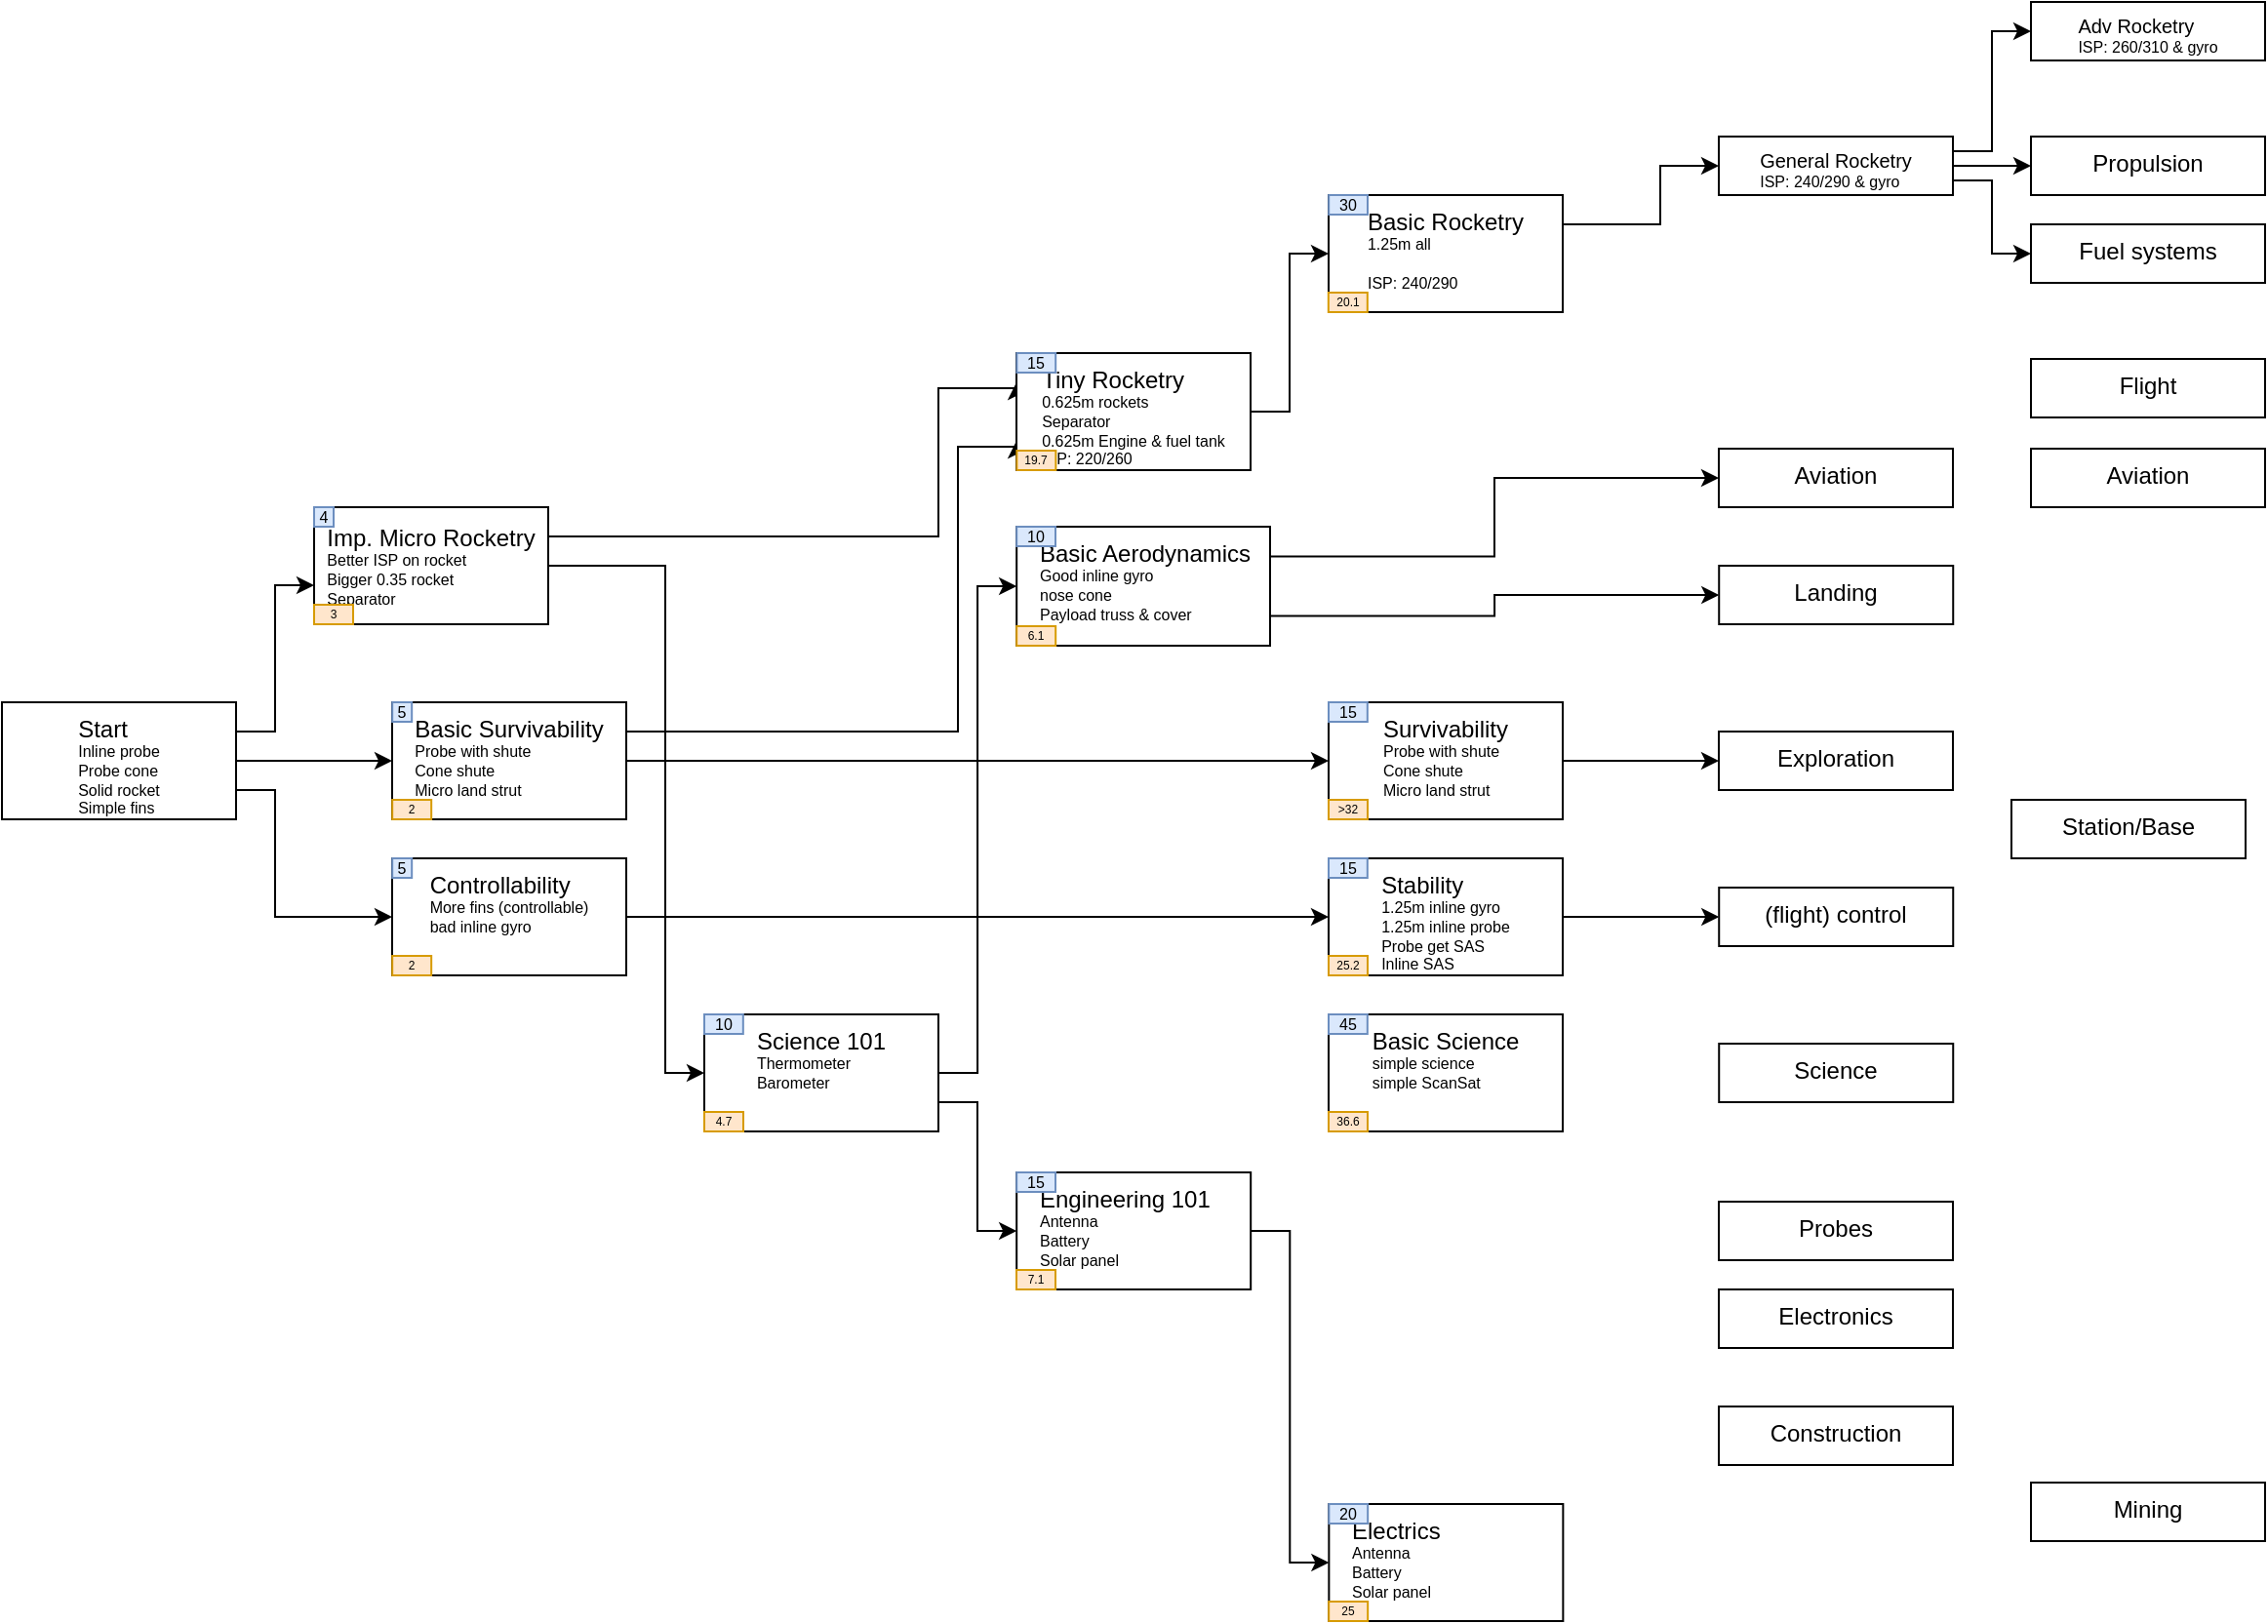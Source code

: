 <mxfile version="13.0.3" type="device"><diagram id="qAP9eqp5qGSq3zVSb45L" name="Page-1"><mxGraphModel dx="2035" dy="685" grid="1" gridSize="10" guides="1" tooltips="1" connect="1" arrows="1" fold="1" page="1" pageScale="1" pageWidth="850" pageHeight="1100" math="0" shadow="0"><root><mxCell id="0"/><mxCell id="1" parent="0"/><mxCell id="uz9QeUr21c_RRG8H6Eyg-1" style="edgeStyle=orthogonalEdgeStyle;rounded=0;orthogonalLoop=1;jettySize=auto;html=1;exitX=1;exitY=0.75;exitDx=0;exitDy=0;entryX=0;entryY=0.5;entryDx=0;entryDy=0;strokeColor=#000000;" parent="1" source="uz9QeUr21c_RRG8H6Eyg-5" target="uz9QeUr21c_RRG8H6Eyg-7" edge="1"><mxGeometry relative="1" as="geometry"><Array as="points"><mxPoint y="474"/><mxPoint y="539"/></Array></mxGeometry></mxCell><mxCell id="uz9QeUr21c_RRG8H6Eyg-2" style="edgeStyle=orthogonalEdgeStyle;rounded=0;orthogonalLoop=1;jettySize=auto;html=1;exitX=1;exitY=0.5;exitDx=0;exitDy=0;entryX=0;entryY=0.5;entryDx=0;entryDy=0;strokeColor=#000000;" parent="1" source="uz9QeUr21c_RRG8H6Eyg-5" target="uz9QeUr21c_RRG8H6Eyg-10" edge="1"><mxGeometry relative="1" as="geometry"><Array as="points"><mxPoint x="30" y="459"/><mxPoint x="30" y="459"/></Array></mxGeometry></mxCell><mxCell id="uz9QeUr21c_RRG8H6Eyg-3" style="edgeStyle=orthogonalEdgeStyle;rounded=0;orthogonalLoop=1;jettySize=auto;html=1;exitX=1;exitY=0.5;exitDx=0;exitDy=0;entryX=0;entryY=0.5;entryDx=0;entryDy=0;strokeColor=#000000;" parent="1" source="uz9QeUr21c_RRG8H6Eyg-12" target="uz9QeUr21c_RRG8H6Eyg-15" edge="1"><mxGeometry relative="1" as="geometry"><Array as="points"><mxPoint x="200" y="359"/><mxPoint x="200" y="619"/></Array></mxGeometry></mxCell><mxCell id="uz9QeUr21c_RRG8H6Eyg-4" style="edgeStyle=orthogonalEdgeStyle;rounded=0;orthogonalLoop=1;jettySize=auto;html=1;exitX=1;exitY=0.25;exitDx=0;exitDy=0;strokeColor=#000000;" parent="1" source="uz9QeUr21c_RRG8H6Eyg-5" target="uz9QeUr21c_RRG8H6Eyg-12" edge="1"><mxGeometry relative="1" as="geometry"><Array as="points"><mxPoint y="444"/><mxPoint y="369"/></Array></mxGeometry></mxCell><mxCell id="uz9QeUr21c_RRG8H6Eyg-5" value="&lt;div style=&quot;text-align: left&quot;&gt;&lt;font style=&quot;font-size: 12px&quot;&gt;Start&lt;/font&gt;&lt;/div&gt;&lt;span style=&quot;text-align: left&quot;&gt;Inline probe&lt;br&gt;&lt;/span&gt;&lt;div style=&quot;text-align: left ; font-size: 8px&quot;&gt;&lt;font style=&quot;font-size: 8px&quot;&gt;&lt;font style=&quot;font-size: 8px&quot;&gt;Probe cone&lt;/font&gt;&lt;br style=&quot;font-size: 8px&quot;&gt;&lt;/font&gt;&lt;/div&gt;&lt;div style=&quot;text-align: left ; font-size: 8px&quot;&gt;&lt;font style=&quot;font-size: 8px&quot;&gt;&lt;font style=&quot;font-size: 8px&quot;&gt;Solid rocket&lt;/font&gt;&lt;/font&gt;&lt;/div&gt;&lt;div style=&quot;text-align: left ; font-size: 8px&quot;&gt;&lt;font style=&quot;font-size: 8px&quot;&gt;&lt;font style=&quot;font-size: 8px&quot;&gt;Simple fins&lt;/font&gt;&lt;/font&gt;&lt;/div&gt;" style="rounded=0;whiteSpace=wrap;html=1;fontSize=8;verticalAlign=top;" parent="1" vertex="1"><mxGeometry x="-140" y="429" width="120" height="60" as="geometry"/></mxCell><mxCell id="uz9QeUr21c_RRG8H6Eyg-6" style="edgeStyle=orthogonalEdgeStyle;rounded=0;orthogonalLoop=1;jettySize=auto;html=1;exitX=1;exitY=0.5;exitDx=0;exitDy=0;entryX=0;entryY=0.5;entryDx=0;entryDy=0;" parent="1" source="uz9QeUr21c_RRG8H6Eyg-7" target="uz9QeUr21c_RRG8H6Eyg-24" edge="1"><mxGeometry relative="1" as="geometry"/></mxCell><mxCell id="uz9QeUr21c_RRG8H6Eyg-7" value="&lt;div style=&quot;text-align: left&quot;&gt;&lt;span style=&quot;font-size: 12px&quot;&gt;Controllability&lt;/span&gt;&lt;/div&gt;&lt;div style=&quot;text-align: left ; font-size: 8px&quot;&gt;&lt;font style=&quot;font-size: 8px&quot;&gt;More fins (controllable)&lt;/font&gt;&lt;/div&gt;&lt;div style=&quot;text-align: left ; font-size: 8px&quot;&gt;&lt;font style=&quot;font-size: 8px&quot;&gt;bad inline gyro&lt;/font&gt;&lt;/div&gt;&lt;div style=&quot;text-align: left ; font-size: 8px&quot;&gt;&lt;br&gt;&lt;/div&gt;" style="rounded=0;whiteSpace=wrap;html=1;align=center;labelPosition=center;verticalLabelPosition=middle;verticalAlign=top;fontSize=8;" parent="1" vertex="1"><mxGeometry x="60" y="509" width="120" height="60" as="geometry"/></mxCell><mxCell id="uz9QeUr21c_RRG8H6Eyg-8" style="edgeStyle=orthogonalEdgeStyle;rounded=0;orthogonalLoop=1;jettySize=auto;html=1;exitX=1;exitY=0.25;exitDx=0;exitDy=0;entryX=0;entryY=0.75;entryDx=0;entryDy=0;" parent="1" source="uz9QeUr21c_RRG8H6Eyg-10" target="uz9QeUr21c_RRG8H6Eyg-19" edge="1"><mxGeometry relative="1" as="geometry"><Array as="points"><mxPoint x="350" y="444"/><mxPoint x="350" y="298"/></Array></mxGeometry></mxCell><mxCell id="uz9QeUr21c_RRG8H6Eyg-9" style="edgeStyle=orthogonalEdgeStyle;rounded=0;orthogonalLoop=1;jettySize=auto;html=1;exitX=1;exitY=0.5;exitDx=0;exitDy=0;entryX=0;entryY=0.5;entryDx=0;entryDy=0;" parent="1" source="uz9QeUr21c_RRG8H6Eyg-10" target="uz9QeUr21c_RRG8H6Eyg-26" edge="1"><mxGeometry relative="1" as="geometry"><mxPoint x="350" y="469" as="targetPoint"/></mxGeometry></mxCell><mxCell id="uz9QeUr21c_RRG8H6Eyg-10" value="&lt;div style=&quot;text-align: left&quot;&gt;&lt;font style=&quot;font-size: 12px&quot;&gt;Basic Survivability&lt;/font&gt;&lt;/div&gt;&lt;div style=&quot;text-align: left ; font-size: 8px&quot;&gt;&lt;font style=&quot;font-size: 8px&quot;&gt;Probe with shute&lt;/font&gt;&lt;/div&gt;&lt;div style=&quot;text-align: left ; font-size: 8px&quot;&gt;&lt;font style=&quot;font-size: 8px&quot;&gt;Cone shute&lt;/font&gt;&lt;br style=&quot;font-size: 8px&quot;&gt;&lt;/div&gt;&lt;font style=&quot;font-size: 8px&quot;&gt;&lt;div style=&quot;text-align: left&quot;&gt;&lt;span&gt;Micro land strut&lt;/span&gt;&lt;/div&gt;&lt;/font&gt;" style="rounded=0;whiteSpace=wrap;html=1;fontSize=8;verticalAlign=top;" parent="1" vertex="1"><mxGeometry x="60" y="429" width="120" height="60" as="geometry"/></mxCell><mxCell id="uz9QeUr21c_RRG8H6Eyg-11" style="edgeStyle=orthogonalEdgeStyle;rounded=0;orthogonalLoop=1;jettySize=auto;html=1;exitX=1;exitY=0.25;exitDx=0;exitDy=0;strokeColor=#000000;fontSize=8;entryX=0;entryY=0.25;entryDx=0;entryDy=0;" parent="1" source="uz9QeUr21c_RRG8H6Eyg-12" target="uz9QeUr21c_RRG8H6Eyg-19" edge="1"><mxGeometry relative="1" as="geometry"><mxPoint x="350" y="354" as="targetPoint"/><Array as="points"><mxPoint x="340" y="344"/><mxPoint x="340" y="268"/></Array></mxGeometry></mxCell><mxCell id="uz9QeUr21c_RRG8H6Eyg-12" value="&lt;div style=&quot;text-align: left&quot;&gt;&lt;font style=&quot;font-size: 12px&quot;&gt;Imp. Micro Rocketry&lt;/font&gt;&lt;/div&gt;&lt;div style=&quot;text-align: left ; font-size: 8px&quot;&gt;&lt;font style=&quot;font-size: 8px&quot;&gt;Better ISP on rocket&lt;/font&gt;&lt;/div&gt;&lt;div style=&quot;text-align: left ; font-size: 8px&quot;&gt;Bigger 0.35 rocket&lt;/div&gt;&lt;div style=&quot;text-align: left ; font-size: 8px&quot;&gt;&lt;font style=&quot;font-size: 8px&quot;&gt;Separator&lt;/font&gt;&lt;/div&gt;" style="rounded=0;whiteSpace=wrap;html=1;fontSize=8;verticalAlign=middle;" parent="1" vertex="1"><mxGeometry x="20" y="329" width="120" height="60" as="geometry"/></mxCell><mxCell id="uz9QeUr21c_RRG8H6Eyg-13" style="edgeStyle=orthogonalEdgeStyle;rounded=0;orthogonalLoop=1;jettySize=auto;html=1;exitX=1;exitY=0.5;exitDx=0;exitDy=0;entryX=0;entryY=0.5;entryDx=0;entryDy=0;" parent="1" source="uz9QeUr21c_RRG8H6Eyg-15" target="uz9QeUr21c_RRG8H6Eyg-44" edge="1"><mxGeometry relative="1" as="geometry"/></mxCell><mxCell id="uz9QeUr21c_RRG8H6Eyg-14" style="edgeStyle=orthogonalEdgeStyle;rounded=0;orthogonalLoop=1;jettySize=auto;html=1;exitX=1;exitY=0.75;exitDx=0;exitDy=0;entryX=0;entryY=0.5;entryDx=0;entryDy=0;" parent="1" source="uz9QeUr21c_RRG8H6Eyg-15" target="uz9QeUr21c_RRG8H6Eyg-45" edge="1"><mxGeometry relative="1" as="geometry"><Array as="points"><mxPoint x="360" y="634"/><mxPoint x="360" y="700"/></Array></mxGeometry></mxCell><mxCell id="uz9QeUr21c_RRG8H6Eyg-15" value="&lt;div style=&quot;text-align: left&quot;&gt;&lt;span style=&quot;font-size: 12px&quot;&gt;Science 101&lt;/span&gt;&lt;/div&gt;&lt;div style=&quot;text-align: left ; font-size: 8px&quot;&gt;Thermometer&lt;/div&gt;&lt;div style=&quot;text-align: left ; font-size: 8px&quot;&gt;Barometer&lt;/div&gt;" style="rounded=0;whiteSpace=wrap;html=1;fontSize=8;verticalAlign=top;align=center;" parent="1" vertex="1"><mxGeometry x="220" y="589" width="120" height="60" as="geometry"/></mxCell><mxCell id="uz9QeUr21c_RRG8H6Eyg-16" style="edgeStyle=orthogonalEdgeStyle;rounded=0;orthogonalLoop=1;jettySize=auto;html=1;exitX=1;exitY=0.25;exitDx=0;exitDy=0;entryX=0;entryY=0.5;entryDx=0;entryDy=0;" parent="1" source="uz9QeUr21c_RRG8H6Eyg-17" target="uz9QeUr21c_RRG8H6Eyg-31" edge="1"><mxGeometry relative="1" as="geometry"><Array as="points"><mxPoint x="710" y="184"/><mxPoint x="710" y="154"/></Array></mxGeometry></mxCell><mxCell id="uz9QeUr21c_RRG8H6Eyg-17" value="&lt;div style=&quot;text-align: left&quot;&gt;&lt;font style=&quot;font-size: 12px&quot;&gt;Basic Rocketry&lt;/font&gt;&lt;/div&gt;&lt;div style=&quot;text-align: left ; font-size: 8px&quot;&gt;&lt;font style=&quot;font-size: 8px&quot;&gt;1.25m all&lt;/font&gt;&lt;/div&gt;&lt;div style=&quot;text-align: left ; font-size: 8px&quot;&gt;&lt;br&gt;&lt;/div&gt;&lt;div style=&quot;text-align: left ; font-size: 8px&quot;&gt;ISP: 240/290&lt;/div&gt;" style="rounded=0;whiteSpace=wrap;html=1;fontSize=8;verticalAlign=top;" parent="1" vertex="1"><mxGeometry x="540" y="169" width="120" height="60" as="geometry"/></mxCell><mxCell id="uz9QeUr21c_RRG8H6Eyg-18" style="edgeStyle=orthogonalEdgeStyle;rounded=0;orthogonalLoop=1;jettySize=auto;html=1;exitX=1;exitY=0.5;exitDx=0;exitDy=0;entryX=0;entryY=0.5;entryDx=0;entryDy=0;strokeColor=#000000;fontSize=8;" parent="1" source="uz9QeUr21c_RRG8H6Eyg-19" target="uz9QeUr21c_RRG8H6Eyg-17" edge="1"><mxGeometry relative="1" as="geometry"/></mxCell><mxCell id="uz9QeUr21c_RRG8H6Eyg-19" value="&lt;div style=&quot;text-align: left&quot;&gt;&lt;font style=&quot;font-size: 12px&quot;&gt;Tiny Rocketry&lt;/font&gt;&lt;/div&gt;&lt;div style=&quot;text-align: left ; font-size: 8px&quot;&gt;&lt;span&gt;0.625m rockets&lt;/span&gt;&lt;br&gt;&lt;/div&gt;&lt;div style=&quot;text-align: left ; font-size: 8px&quot;&gt;&lt;font style=&quot;font-size: 8px&quot;&gt;Separator&lt;/font&gt;&lt;/div&gt;&lt;div style=&quot;text-align: left ; font-size: 8px&quot;&gt;&lt;font style=&quot;font-size: 8px&quot;&gt;0.625m Engine &amp;amp; fuel tank&lt;br&gt;&lt;/font&gt;&lt;/div&gt;&lt;div style=&quot;text-align: left ; font-size: 8px&quot;&gt;&lt;font style=&quot;font-size: 8px&quot;&gt;ISP: 220/260&lt;/font&gt;&lt;/div&gt;" style="rounded=0;whiteSpace=wrap;html=1;fontSize=8;verticalAlign=top;" parent="1" vertex="1"><mxGeometry x="380" y="250" width="120" height="60" as="geometry"/></mxCell><mxCell id="uz9QeUr21c_RRG8H6Eyg-20" value="4" style="text;html=1;strokeColor=#6c8ebf;fillColor=#dae8fc;align=center;verticalAlign=middle;whiteSpace=wrap;rounded=0;fontSize=8;" parent="1" vertex="1"><mxGeometry x="20" y="329" width="10" height="10" as="geometry"/></mxCell><mxCell id="uz9QeUr21c_RRG8H6Eyg-21" value="5" style="text;html=1;strokeColor=#6c8ebf;fillColor=#dae8fc;align=center;verticalAlign=middle;whiteSpace=wrap;rounded=0;fontSize=8;" parent="1" vertex="1"><mxGeometry x="60.09" y="429" width="10" height="10" as="geometry"/></mxCell><mxCell id="uz9QeUr21c_RRG8H6Eyg-22" value="5" style="text;html=1;strokeColor=#6c8ebf;fillColor=#dae8fc;align=center;verticalAlign=middle;whiteSpace=wrap;rounded=0;fontSize=8;" parent="1" vertex="1"><mxGeometry x="60.09" y="509" width="10" height="10" as="geometry"/></mxCell><mxCell id="uz9QeUr21c_RRG8H6Eyg-23" style="edgeStyle=orthogonalEdgeStyle;rounded=0;orthogonalLoop=1;jettySize=auto;html=1;exitX=1;exitY=0.5;exitDx=0;exitDy=0;entryX=0;entryY=0.5;entryDx=0;entryDy=0;" parent="1" source="uz9QeUr21c_RRG8H6Eyg-24" target="uz9QeUr21c_RRG8H6Eyg-36" edge="1"><mxGeometry relative="1" as="geometry"/></mxCell><mxCell id="uz9QeUr21c_RRG8H6Eyg-24" value="&lt;div style=&quot;text-align: left&quot;&gt;&lt;span style=&quot;font-size: 12px&quot;&gt;Stability&lt;/span&gt;&lt;br&gt;&lt;/div&gt;&lt;div style=&quot;text-align: left ; font-size: 8px&quot;&gt;1.25m inline gyro&lt;/div&gt;&lt;div style=&quot;text-align: left ; font-size: 8px&quot;&gt;1.25m inline probe&lt;/div&gt;&lt;div style=&quot;text-align: left ; font-size: 8px&quot;&gt;&lt;span style=&quot;font-size: 8px&quot;&gt;Probe get SAS&lt;/span&gt;&lt;/div&gt;&lt;div style=&quot;text-align: left ; font-size: 8px&quot;&gt;&lt;span style=&quot;font-size: 8px&quot;&gt;Inline SAS&lt;/span&gt;&lt;/div&gt;" style="rounded=0;whiteSpace=wrap;html=1;align=center;labelPosition=center;verticalLabelPosition=middle;verticalAlign=top;fontSize=8;" parent="1" vertex="1"><mxGeometry x="540" y="509" width="120" height="60" as="geometry"/></mxCell><mxCell id="uz9QeUr21c_RRG8H6Eyg-25" style="edgeStyle=orthogonalEdgeStyle;rounded=0;orthogonalLoop=1;jettySize=auto;html=1;exitX=1;exitY=0.5;exitDx=0;exitDy=0;entryX=0;entryY=0.5;entryDx=0;entryDy=0;" parent="1" source="uz9QeUr21c_RRG8H6Eyg-26" target="uz9QeUr21c_RRG8H6Eyg-38" edge="1"><mxGeometry relative="1" as="geometry"><mxPoint x="580" y="459" as="targetPoint"/></mxGeometry></mxCell><mxCell id="uz9QeUr21c_RRG8H6Eyg-26" value="&lt;div style=&quot;text-align: left&quot;&gt;&lt;font style=&quot;font-size: 12px&quot;&gt;Survivability&lt;/font&gt;&lt;/div&gt;&lt;div style=&quot;text-align: left ; font-size: 8px&quot;&gt;&lt;font style=&quot;font-size: 8px&quot;&gt;Probe with shute&lt;/font&gt;&lt;/div&gt;&lt;div style=&quot;text-align: left ; font-size: 8px&quot;&gt;&lt;font style=&quot;font-size: 8px&quot;&gt;Cone shute&lt;/font&gt;&lt;br style=&quot;font-size: 8px&quot;&gt;&lt;/div&gt;&lt;font style=&quot;font-size: 8px&quot;&gt;&lt;div style=&quot;text-align: left&quot;&gt;&lt;span&gt;Micro land strut&lt;/span&gt;&lt;/div&gt;&lt;/font&gt;" style="rounded=0;whiteSpace=wrap;html=1;fontSize=8;verticalAlign=top;" parent="1" vertex="1"><mxGeometry x="540" y="429" width="120" height="60" as="geometry"/></mxCell><mxCell id="uz9QeUr21c_RRG8H6Eyg-27" value="&lt;div style=&quot;text-align: left&quot;&gt;&lt;span style=&quot;font-size: 12px&quot;&gt;Aviation&lt;/span&gt;&lt;/div&gt;" style="rounded=0;whiteSpace=wrap;html=1;fontSize=8;verticalAlign=top;" parent="1" vertex="1"><mxGeometry x="740" y="299" width="120" height="30" as="geometry"/></mxCell><mxCell id="uz9QeUr21c_RRG8H6Eyg-28" style="edgeStyle=orthogonalEdgeStyle;rounded=0;orthogonalLoop=1;jettySize=auto;html=1;exitX=1;exitY=0.25;exitDx=0;exitDy=0;entryX=0;entryY=0.5;entryDx=0;entryDy=0;" parent="1" source="uz9QeUr21c_RRG8H6Eyg-31" target="uz9QeUr21c_RRG8H6Eyg-49" edge="1"><mxGeometry relative="1" as="geometry"><mxPoint x="890" y="146.5" as="sourcePoint"/></mxGeometry></mxCell><mxCell id="uz9QeUr21c_RRG8H6Eyg-29" style="edgeStyle=orthogonalEdgeStyle;rounded=0;orthogonalLoop=1;jettySize=auto;html=1;exitX=1;exitY=0.5;exitDx=0;exitDy=0;entryX=0;entryY=0.5;entryDx=0;entryDy=0;" parent="1" source="uz9QeUr21c_RRG8H6Eyg-31" target="uz9QeUr21c_RRG8H6Eyg-32" edge="1"><mxGeometry relative="1" as="geometry"/></mxCell><mxCell id="uz9QeUr21c_RRG8H6Eyg-30" style="edgeStyle=orthogonalEdgeStyle;rounded=0;orthogonalLoop=1;jettySize=auto;html=1;exitX=1;exitY=0.75;exitDx=0;exitDy=0;entryX=0;entryY=0.5;entryDx=0;entryDy=0;" parent="1" source="uz9QeUr21c_RRG8H6Eyg-31" target="uz9QeUr21c_RRG8H6Eyg-33" edge="1"><mxGeometry relative="1" as="geometry"/></mxCell><mxCell id="uz9QeUr21c_RRG8H6Eyg-31" value="&lt;div style=&quot;text-align: left&quot;&gt;&lt;font style=&quot;font-size: 10px&quot;&gt;General Rocketry&lt;/font&gt;&lt;/div&gt;&lt;div style=&quot;text-align: left&quot;&gt;&lt;span&gt;&lt;font style=&quot;font-size: 8px&quot;&gt;IS&lt;/font&gt;&lt;/span&gt;&lt;span&gt;P: 240/290 &amp;amp; gyro&lt;/span&gt;&lt;/div&gt;" style="rounded=0;whiteSpace=wrap;html=1;fontSize=8;verticalAlign=top;" parent="1" vertex="1"><mxGeometry x="740" y="139" width="120" height="30" as="geometry"/></mxCell><mxCell id="uz9QeUr21c_RRG8H6Eyg-32" value="&lt;div style=&quot;text-align: left&quot;&gt;&lt;span style=&quot;font-size: 12px&quot;&gt;Propulsion&lt;/span&gt;&lt;/div&gt;" style="rounded=0;whiteSpace=wrap;html=1;fontSize=8;verticalAlign=top;" parent="1" vertex="1"><mxGeometry x="900" y="139" width="120" height="30" as="geometry"/></mxCell><mxCell id="uz9QeUr21c_RRG8H6Eyg-33" value="&lt;div style=&quot;text-align: left&quot;&gt;&lt;span style=&quot;font-size: 12px&quot;&gt;Fuel systems&lt;/span&gt;&lt;/div&gt;" style="rounded=0;whiteSpace=wrap;html=1;fontSize=8;verticalAlign=top;" parent="1" vertex="1"><mxGeometry x="900" y="184" width="120" height="30" as="geometry"/></mxCell><mxCell id="uz9QeUr21c_RRG8H6Eyg-34" value="&lt;div style=&quot;text-align: left&quot;&gt;&lt;span style=&quot;font-size: 12px&quot;&gt;Construction&lt;/span&gt;&lt;/div&gt;" style="rounded=0;whiteSpace=wrap;html=1;fontSize=8;verticalAlign=top;" parent="1" vertex="1"><mxGeometry x="740" y="790" width="120" height="30" as="geometry"/></mxCell><mxCell id="uz9QeUr21c_RRG8H6Eyg-35" value="&lt;div style=&quot;text-align: left&quot;&gt;&lt;span style=&quot;font-size: 12px&quot;&gt;Landing&lt;/span&gt;&lt;/div&gt;" style="rounded=0;whiteSpace=wrap;html=1;fontSize=8;verticalAlign=top;" parent="1" vertex="1"><mxGeometry x="740.12" y="359" width="120" height="30" as="geometry"/></mxCell><mxCell id="uz9QeUr21c_RRG8H6Eyg-36" value="&lt;div style=&quot;text-align: left&quot;&gt;&lt;span style=&quot;font-size: 12px&quot;&gt;(flight) control&lt;/span&gt;&lt;/div&gt;" style="rounded=0;whiteSpace=wrap;html=1;fontSize=8;verticalAlign=top;" parent="1" vertex="1"><mxGeometry x="740.12" y="524" width="120" height="30" as="geometry"/></mxCell><mxCell id="uz9QeUr21c_RRG8H6Eyg-37" value="&lt;div style=&quot;text-align: left&quot;&gt;&lt;span style=&quot;font-size: 12px&quot;&gt;Electronics&lt;/span&gt;&lt;/div&gt;" style="rounded=0;whiteSpace=wrap;html=1;fontSize=8;verticalAlign=top;" parent="1" vertex="1"><mxGeometry x="740" y="730" width="120" height="30" as="geometry"/></mxCell><mxCell id="uz9QeUr21c_RRG8H6Eyg-38" value="&lt;div style=&quot;text-align: left&quot;&gt;&lt;span style=&quot;font-size: 12px&quot;&gt;Exploration&lt;/span&gt;&lt;/div&gt;" style="rounded=0;whiteSpace=wrap;html=1;fontSize=8;verticalAlign=top;" parent="1" vertex="1"><mxGeometry x="740" y="444" width="120" height="30" as="geometry"/></mxCell><mxCell id="uz9QeUr21c_RRG8H6Eyg-39" value="&lt;div style=&quot;text-align: left&quot;&gt;&lt;span style=&quot;font-size: 12px&quot;&gt;Science&lt;/span&gt;&lt;/div&gt;" style="rounded=0;whiteSpace=wrap;html=1;fontSize=8;verticalAlign=top;" parent="1" vertex="1"><mxGeometry x="740.12" y="604" width="120" height="30" as="geometry"/></mxCell><mxCell id="uz9QeUr21c_RRG8H6Eyg-40" value="&lt;div style=&quot;text-align: left&quot;&gt;&lt;span style=&quot;font-size: 12px&quot;&gt;Station/Base&lt;/span&gt;&lt;/div&gt;" style="rounded=0;whiteSpace=wrap;html=1;fontSize=8;verticalAlign=top;" parent="1" vertex="1"><mxGeometry x="890" y="479" width="120" height="30" as="geometry"/></mxCell><mxCell id="uz9QeUr21c_RRG8H6Eyg-41" value="&lt;div style=&quot;text-align: left&quot;&gt;&lt;span style=&quot;font-size: 12px&quot;&gt;Mining&lt;/span&gt;&lt;/div&gt;" style="rounded=0;whiteSpace=wrap;html=1;fontSize=8;verticalAlign=top;" parent="1" vertex="1"><mxGeometry x="900" y="829" width="120" height="30" as="geometry"/></mxCell><mxCell id="uz9QeUr21c_RRG8H6Eyg-42" style="edgeStyle=orthogonalEdgeStyle;rounded=0;orthogonalLoop=1;jettySize=auto;html=1;exitX=1;exitY=0.25;exitDx=0;exitDy=0;entryX=0;entryY=0.5;entryDx=0;entryDy=0;" parent="1" source="uz9QeUr21c_RRG8H6Eyg-44" target="uz9QeUr21c_RRG8H6Eyg-27" edge="1"><mxGeometry relative="1" as="geometry"/></mxCell><mxCell id="uz9QeUr21c_RRG8H6Eyg-43" style="edgeStyle=orthogonalEdgeStyle;rounded=0;orthogonalLoop=1;jettySize=auto;html=1;exitX=1;exitY=0.75;exitDx=0;exitDy=0;entryX=0;entryY=0.5;entryDx=0;entryDy=0;" parent="1" source="uz9QeUr21c_RRG8H6Eyg-44" target="uz9QeUr21c_RRG8H6Eyg-35" edge="1"><mxGeometry relative="1" as="geometry"/></mxCell><mxCell id="uz9QeUr21c_RRG8H6Eyg-44" value="&lt;div&gt;&lt;span style=&quot;font-size: 12px&quot;&gt;Basic Aerodynamics&lt;/span&gt;&lt;/div&gt;&lt;div style=&quot;font-size: 8px&quot;&gt;Good inline gyro&lt;br&gt;&lt;/div&gt;&lt;div style=&quot;font-size: 8px&quot;&gt;&lt;span&gt;nose cone&lt;/span&gt;&lt;/div&gt;&lt;div style=&quot;font-size: 8px&quot;&gt;&lt;span&gt;Payload truss &amp;amp; cover&lt;/span&gt;&lt;/div&gt;" style="rounded=0;whiteSpace=wrap;html=1;fontSize=8;verticalAlign=top;align=left;spacingLeft=10;" parent="1" vertex="1"><mxGeometry x="380.09" y="339" width="129.91" height="61" as="geometry"/></mxCell><mxCell id="7b2DMSAhbup6XFX2ErTX-16" style="edgeStyle=orthogonalEdgeStyle;rounded=0;orthogonalLoop=1;jettySize=auto;html=1;exitX=1;exitY=0.5;exitDx=0;exitDy=0;entryX=0;entryY=0.5;entryDx=0;entryDy=0;" edge="1" parent="1" source="uz9QeUr21c_RRG8H6Eyg-45" target="7b2DMSAhbup6XFX2ErTX-13"><mxGeometry relative="1" as="geometry"><mxPoint x="540" y="750" as="targetPoint"/></mxGeometry></mxCell><mxCell id="uz9QeUr21c_RRG8H6Eyg-45" value="&lt;div&gt;&lt;span style=&quot;font-size: 12px&quot;&gt;Engineering 101&lt;/span&gt;&lt;/div&gt;&lt;div style=&quot;font-size: 8px&quot;&gt;Antenna&lt;/div&gt;&lt;div style=&quot;font-size: 8px&quot;&gt;Battery&lt;/div&gt;&lt;div style=&quot;font-size: 8px&quot;&gt;Solar panel&lt;br&gt;&lt;/div&gt;" style="rounded=0;whiteSpace=wrap;html=1;fontSize=8;verticalAlign=top;align=left;spacingLeft=10;" parent="1" vertex="1"><mxGeometry x="380.09" y="670" width="120" height="60" as="geometry"/></mxCell><mxCell id="uz9QeUr21c_RRG8H6Eyg-46" value="&lt;div style=&quot;text-align: left&quot;&gt;&lt;span style=&quot;font-size: 12px&quot;&gt;Aviation&lt;/span&gt;&lt;/div&gt;" style="rounded=0;whiteSpace=wrap;html=1;fontSize=8;verticalAlign=top;" parent="1" vertex="1"><mxGeometry x="900" y="299" width="120" height="30" as="geometry"/></mxCell><mxCell id="uz9QeUr21c_RRG8H6Eyg-47" value="&lt;div style=&quot;text-align: left&quot;&gt;&lt;span style=&quot;font-size: 12px&quot;&gt;Flight&lt;/span&gt;&lt;/div&gt;" style="rounded=0;whiteSpace=wrap;html=1;fontSize=8;verticalAlign=top;" parent="1" vertex="1"><mxGeometry x="900" y="253" width="120" height="30" as="geometry"/></mxCell><mxCell id="uz9QeUr21c_RRG8H6Eyg-48" value="&lt;div style=&quot;text-align: left&quot;&gt;&lt;span style=&quot;font-size: 12px&quot;&gt;Probes&lt;/span&gt;&lt;/div&gt;" style="rounded=0;whiteSpace=wrap;html=1;fontSize=8;verticalAlign=top;" parent="1" vertex="1"><mxGeometry x="740" y="685" width="120" height="30" as="geometry"/></mxCell><mxCell id="uz9QeUr21c_RRG8H6Eyg-49" value="&lt;div style=&quot;text-align: left&quot;&gt;&lt;font style=&quot;font-size: 10px&quot;&gt;Adv Rocketry&lt;/font&gt;&lt;/div&gt;&lt;div style=&quot;text-align: left&quot;&gt;&lt;span&gt;&lt;font style=&quot;font-size: 8px&quot;&gt;IS&lt;/font&gt;&lt;/span&gt;&lt;span&gt;P: 260/310 &amp;amp; gyro&lt;/span&gt;&lt;/div&gt;" style="rounded=0;whiteSpace=wrap;html=1;fontSize=8;verticalAlign=top;" parent="1" vertex="1"><mxGeometry x="900" y="70" width="120" height="30" as="geometry"/></mxCell><mxCell id="ZypUO5mPQh9cTJjcaIAE-1" value="3" style="text;html=1;strokeColor=#d79b00;fillColor=#ffe6cc;align=center;verticalAlign=middle;whiteSpace=wrap;rounded=0;fontSize=6;" parent="1" vertex="1"><mxGeometry x="20" y="379" width="20" height="10" as="geometry"/></mxCell><mxCell id="ZypUO5mPQh9cTJjcaIAE-2" value="2" style="text;html=1;strokeColor=#d79b00;fillColor=#ffe6cc;align=center;verticalAlign=middle;whiteSpace=wrap;rounded=0;fontSize=6;" parent="1" vertex="1"><mxGeometry x="60.09" y="479" width="20" height="10" as="geometry"/></mxCell><mxCell id="ZypUO5mPQh9cTJjcaIAE-3" value="2" style="text;html=1;strokeColor=#d79b00;fillColor=#ffe6cc;align=center;verticalAlign=middle;whiteSpace=wrap;rounded=0;fontSize=6;" parent="1" vertex="1"><mxGeometry x="60.09" y="559" width="20" height="10" as="geometry"/></mxCell><mxCell id="ZypUO5mPQh9cTJjcaIAE-4" value="4.7" style="text;html=1;strokeColor=#d79b00;fillColor=#ffe6cc;align=center;verticalAlign=middle;whiteSpace=wrap;rounded=0;fontSize=6;" parent="1" vertex="1"><mxGeometry x="220" y="639" width="20" height="10" as="geometry"/></mxCell><mxCell id="ZypUO5mPQh9cTJjcaIAE-5" value="10" style="text;html=1;strokeColor=#6c8ebf;fillColor=#dae8fc;align=center;verticalAlign=middle;whiteSpace=wrap;rounded=0;fontSize=8;" parent="1" vertex="1"><mxGeometry x="220" y="589" width="19.91" height="10" as="geometry"/></mxCell><mxCell id="ZypUO5mPQh9cTJjcaIAE-6" value="10" style="text;html=1;strokeColor=#6c8ebf;fillColor=#dae8fc;align=center;verticalAlign=middle;whiteSpace=wrap;rounded=0;fontSize=8;" parent="1" vertex="1"><mxGeometry x="380.09" y="339" width="19.91" height="10" as="geometry"/></mxCell><mxCell id="ZypUO5mPQh9cTJjcaIAE-7" value="6.1" style="text;html=1;strokeColor=#d79b00;fillColor=#ffe6cc;align=center;verticalAlign=middle;whiteSpace=wrap;rounded=0;fontSize=6;" parent="1" vertex="1"><mxGeometry x="380.09" y="390" width="20" height="10" as="geometry"/></mxCell><mxCell id="ZypUO5mPQh9cTJjcaIAE-8" value="15" style="text;html=1;strokeColor=#6c8ebf;fillColor=#dae8fc;align=center;verticalAlign=middle;whiteSpace=wrap;rounded=0;fontSize=8;" parent="1" vertex="1"><mxGeometry x="380.18" y="250" width="19.91" height="10" as="geometry"/></mxCell><mxCell id="ZypUO5mPQh9cTJjcaIAE-9" value="19.7" style="text;html=1;strokeColor=#d79b00;fillColor=#ffe6cc;align=center;verticalAlign=middle;whiteSpace=wrap;rounded=0;fontSize=6;" parent="1" vertex="1"><mxGeometry x="380.18" y="300" width="20" height="10" as="geometry"/></mxCell><mxCell id="ZypUO5mPQh9cTJjcaIAE-10" value="7.1" style="text;html=1;strokeColor=#d79b00;fillColor=#ffe6cc;align=center;verticalAlign=middle;whiteSpace=wrap;rounded=0;fontSize=6;" parent="1" vertex="1"><mxGeometry x="380" y="720" width="20" height="10" as="geometry"/></mxCell><mxCell id="ZypUO5mPQh9cTJjcaIAE-11" value="15" style="text;html=1;strokeColor=#6c8ebf;fillColor=#dae8fc;align=center;verticalAlign=middle;whiteSpace=wrap;rounded=0;fontSize=8;" parent="1" vertex="1"><mxGeometry x="380.09" y="670" width="19.91" height="10" as="geometry"/></mxCell><mxCell id="7b2DMSAhbup6XFX2ErTX-1" value="&lt;div style=&quot;text-align: left&quot;&gt;&lt;span style=&quot;font-size: 12px&quot;&gt;Basic Science&lt;/span&gt;&lt;/div&gt;&lt;div style=&quot;text-align: left ; font-size: 8px&quot;&gt;simple science&lt;/div&gt;&lt;div style=&quot;text-align: left ; font-size: 8px&quot;&gt;simple ScanSat&lt;/div&gt;" style="rounded=0;whiteSpace=wrap;html=1;align=center;labelPosition=center;verticalLabelPosition=middle;verticalAlign=top;fontSize=8;" vertex="1" parent="1"><mxGeometry x="540" y="589" width="120" height="60" as="geometry"/></mxCell><mxCell id="7b2DMSAhbup6XFX2ErTX-2" value="45" style="text;html=1;strokeColor=#6c8ebf;fillColor=#dae8fc;align=center;verticalAlign=middle;whiteSpace=wrap;rounded=0;fontSize=8;" vertex="1" parent="1"><mxGeometry x="540.0" y="589" width="19.91" height="10" as="geometry"/></mxCell><mxCell id="7b2DMSAhbup6XFX2ErTX-3" value="15" style="text;html=1;strokeColor=#6c8ebf;fillColor=#dae8fc;align=center;verticalAlign=middle;whiteSpace=wrap;rounded=0;fontSize=8;" vertex="1" parent="1"><mxGeometry x="540.0" y="429" width="19.91" height="10" as="geometry"/></mxCell><mxCell id="7b2DMSAhbup6XFX2ErTX-4" value="&amp;gt;32" style="text;html=1;strokeColor=#d79b00;fillColor=#ffe6cc;align=center;verticalAlign=middle;whiteSpace=wrap;rounded=0;fontSize=6;" vertex="1" parent="1"><mxGeometry x="540" y="479" width="20" height="10" as="geometry"/></mxCell><mxCell id="7b2DMSAhbup6XFX2ErTX-5" value="15" style="text;html=1;strokeColor=#6c8ebf;fillColor=#dae8fc;align=center;verticalAlign=middle;whiteSpace=wrap;rounded=0;fontSize=8;" vertex="1" parent="1"><mxGeometry x="540.0" y="509" width="19.91" height="10" as="geometry"/></mxCell><mxCell id="7b2DMSAhbup6XFX2ErTX-6" value="25.2" style="text;html=1;strokeColor=#d79b00;fillColor=#ffe6cc;align=center;verticalAlign=middle;whiteSpace=wrap;rounded=0;fontSize=6;" vertex="1" parent="1"><mxGeometry x="540" y="559" width="20" height="10" as="geometry"/></mxCell><mxCell id="7b2DMSAhbup6XFX2ErTX-7" value="36.6" style="text;html=1;strokeColor=#d79b00;fillColor=#ffe6cc;align=center;verticalAlign=middle;whiteSpace=wrap;rounded=0;fontSize=6;" vertex="1" parent="1"><mxGeometry x="540" y="639" width="20" height="10" as="geometry"/></mxCell><mxCell id="7b2DMSAhbup6XFX2ErTX-8" value="30" style="text;html=1;strokeColor=#6c8ebf;fillColor=#dae8fc;align=center;verticalAlign=middle;whiteSpace=wrap;rounded=0;fontSize=8;" vertex="1" parent="1"><mxGeometry x="540.09" y="169" width="19.91" height="10" as="geometry"/></mxCell><mxCell id="7b2DMSAhbup6XFX2ErTX-9" value="20.1" style="text;html=1;strokeColor=#d79b00;fillColor=#ffe6cc;align=center;verticalAlign=middle;whiteSpace=wrap;rounded=0;fontSize=6;" vertex="1" parent="1"><mxGeometry x="539.91" y="219" width="20" height="10" as="geometry"/></mxCell><mxCell id="7b2DMSAhbup6XFX2ErTX-13" value="&lt;div&gt;&lt;span style=&quot;font-size: 12px&quot;&gt;Electrics&lt;/span&gt;&lt;/div&gt;&lt;div style=&quot;font-size: 8px&quot;&gt;Antenna&lt;/div&gt;&lt;div style=&quot;font-size: 8px&quot;&gt;Battery&lt;/div&gt;&lt;div style=&quot;font-size: 8px&quot;&gt;Solar panel&lt;/div&gt;&lt;div style=&quot;font-size: 8px&quot;&gt;&lt;br&gt;&lt;/div&gt;" style="rounded=0;whiteSpace=wrap;html=1;fontSize=8;verticalAlign=top;align=left;spacingLeft=10;" vertex="1" parent="1"><mxGeometry x="540.18" y="840" width="120" height="60" as="geometry"/></mxCell><mxCell id="7b2DMSAhbup6XFX2ErTX-14" value="25" style="text;html=1;strokeColor=#d79b00;fillColor=#ffe6cc;align=center;verticalAlign=middle;whiteSpace=wrap;rounded=0;fontSize=6;" vertex="1" parent="1"><mxGeometry x="540.09" y="890" width="20" height="10" as="geometry"/></mxCell><mxCell id="7b2DMSAhbup6XFX2ErTX-15" value="20" style="text;html=1;strokeColor=#6c8ebf;fillColor=#dae8fc;align=center;verticalAlign=middle;whiteSpace=wrap;rounded=0;fontSize=8;" vertex="1" parent="1"><mxGeometry x="540.18" y="840" width="19.91" height="10" as="geometry"/></mxCell></root></mxGraphModel></diagram></mxfile>